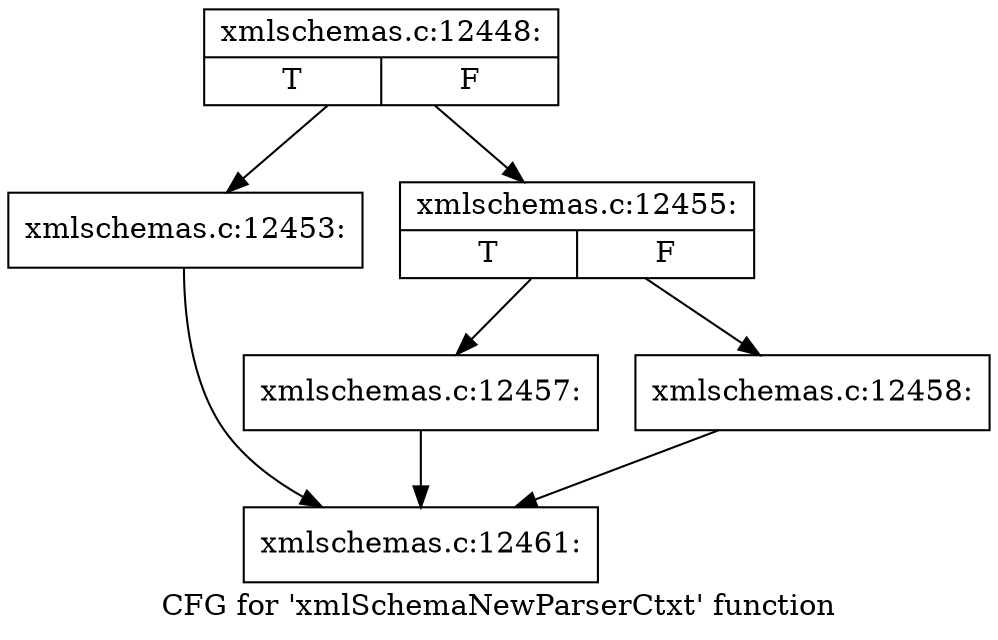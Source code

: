 digraph "CFG for 'xmlSchemaNewParserCtxt' function" {
	label="CFG for 'xmlSchemaNewParserCtxt' function";

	Node0x47eaf80 [shape=record,label="{xmlschemas.c:12448:|{<s0>T|<s1>F}}"];
	Node0x47eaf80 -> Node0x48236e0;
	Node0x47eaf80 -> Node0x4823730;
	Node0x48236e0 [shape=record,label="{xmlschemas.c:12453:}"];
	Node0x48236e0 -> Node0x4635120;
	Node0x4823730 [shape=record,label="{xmlschemas.c:12455:|{<s0>T|<s1>F}}"];
	Node0x4823730 -> Node0x4824420;
	Node0x4823730 -> Node0x4824850;
	Node0x4824420 [shape=record,label="{xmlschemas.c:12457:}"];
	Node0x4824420 -> Node0x4635120;
	Node0x4824850 [shape=record,label="{xmlschemas.c:12458:}"];
	Node0x4824850 -> Node0x4635120;
	Node0x4635120 [shape=record,label="{xmlschemas.c:12461:}"];
}
